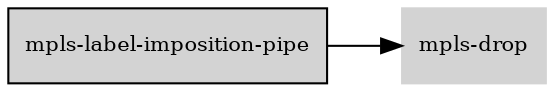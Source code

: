 digraph "mpls_label_imposition_pipe_subgraph" {
  rankdir=LR;
  node [shape=box, style=filled, fontsize=10, color=lightgray, fontcolor=black, fillcolor=lightgray];
  "mpls-label-imposition-pipe" [color=black, fontcolor=black, fillcolor=lightgray];
  edge [fontsize=8];
  "mpls-label-imposition-pipe" -> "mpls-drop";
}
